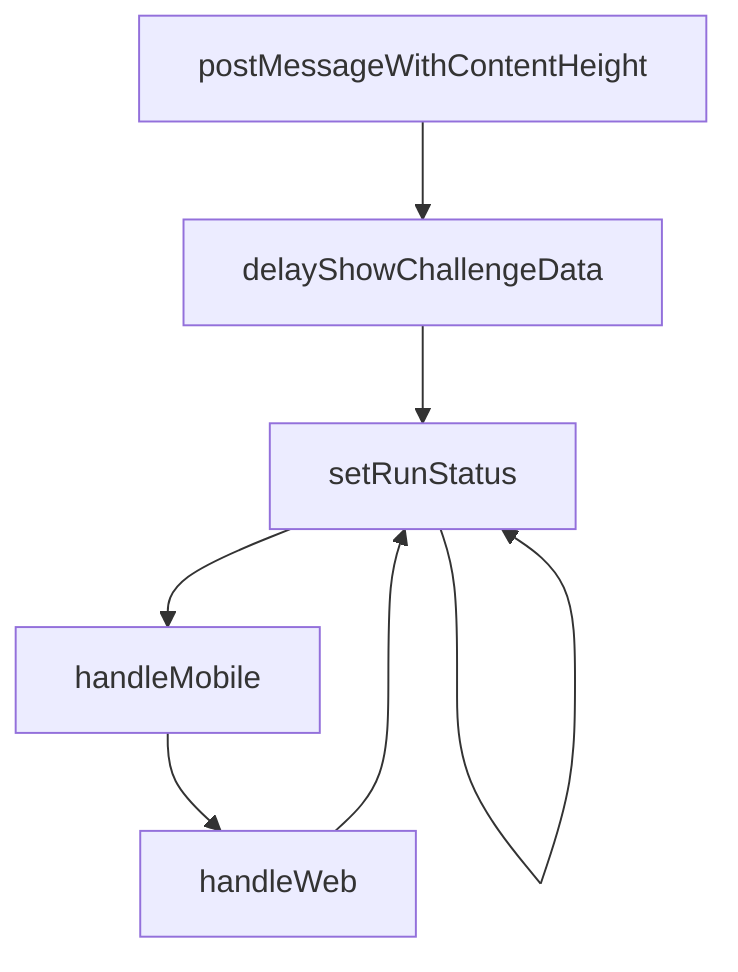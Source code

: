 graph TD
postMessageWithContentHeight --> delayShowChallengeData
delayShowChallengeData --> setRunStatus
setRunStatus --> handleMobile
handleMobile --> handleWeb
handleWeb --> setRunStatus
setRunStatus --> setRunStatus